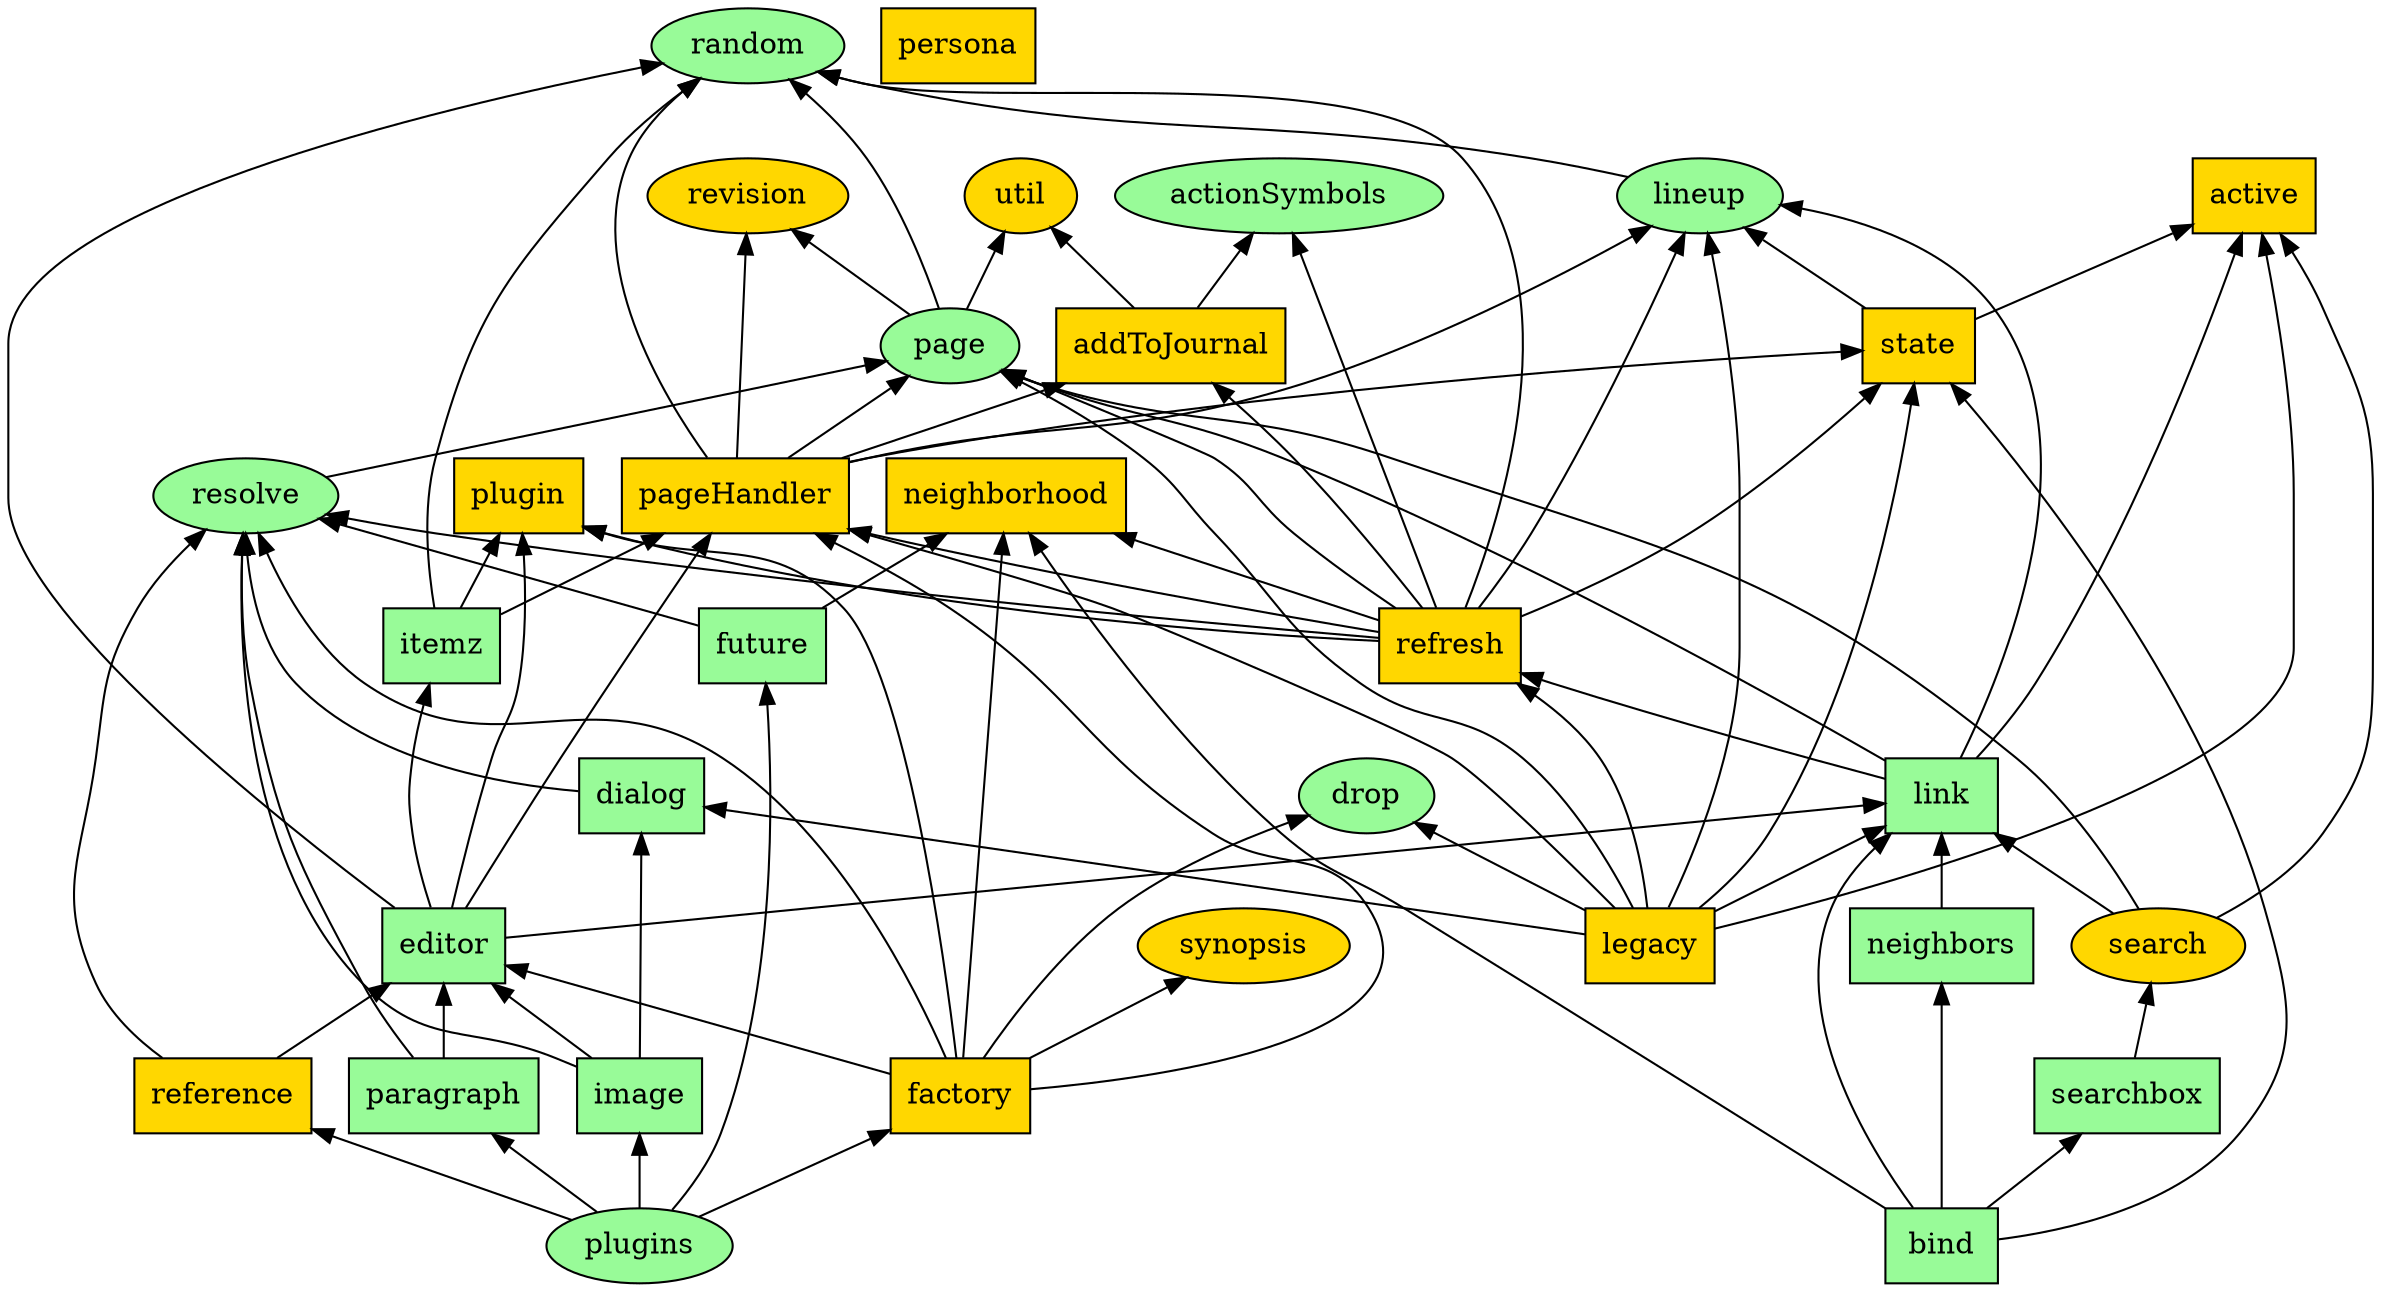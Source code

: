 digraph { node [style=filled];

actionSymbols [fillcolor=paleGreen];

active [fillcolor=gold];
active [shape=box];

addToJournal [fillcolor=gold];
util -> addToJournal [dir=back];
actionSymbols -> addToJournal [dir=back];
addToJournal [shape=box];

bind [fillcolor=paleGreen];
neighborhood -> bind [dir=back];
neighbors -> bind [dir=back];
searchbox -> bind [dir=back];
state -> bind [dir=back];
link -> bind [dir=back];
bind [shape=box];

dialog [fillcolor=paleGreen];
resolve -> dialog [dir=back];
dialog [shape=box];

drop [fillcolor=paleGreen];

editor [fillcolor=paleGreen];
plugin -> editor [dir=back];
itemz -> editor [dir=back];
pageHandler -> editor [dir=back];
link -> editor [dir=back];
random -> editor [dir=back];
editor [shape=box];

factory [fillcolor=gold];
neighborhood -> factory [dir=back];
plugin -> factory [dir=back];
resolve -> factory [dir=back];
pageHandler -> factory [dir=back];
editor -> factory [dir=back];
synopsis -> factory [dir=back];
drop -> factory [dir=back];
factory [shape=box];

future [fillcolor=paleGreen];
resolve -> future [dir=back];
neighborhood -> future [dir=back];
future [shape=box];

image [fillcolor=paleGreen];
dialog -> image [dir=back];
editor -> image [dir=back];
resolve -> image [dir=back];
image [shape=box];

itemz [fillcolor=paleGreen];
pageHandler -> itemz [dir=back];
plugin -> itemz [dir=back];
random -> itemz [dir=back];
itemz [shape=box];

legacy [fillcolor=gold];
pageHandler -> legacy [dir=back];
state -> legacy [dir=back];
active -> legacy [dir=back];
refresh -> legacy [dir=back];
lineup -> legacy [dir=back];
drop -> legacy [dir=back];
dialog -> legacy [dir=back];
link -> legacy [dir=back];
page -> legacy [dir=back];
legacy [shape=box];

lineup [fillcolor=paleGreen];
random -> lineup [dir=back];

link [fillcolor=paleGreen];
lineup -> link [dir=back];
active -> link [dir=back];
refresh -> link [dir=back];
page -> link [dir=back];
link [shape=box];

neighborhood [fillcolor=gold];
neighborhood [shape=box];

neighbors [fillcolor=paleGreen];
link -> neighbors [dir=back];
neighbors [shape=box];

page [fillcolor=paleGreen];
util -> page [dir=back];
random -> page [dir=back];
revision -> page [dir=back];

pageHandler [fillcolor=gold];
state -> pageHandler [dir=back];
revision -> pageHandler [dir=back];
addToJournal -> pageHandler [dir=back];
page -> pageHandler [dir=back];
random -> pageHandler [dir=back];
lineup -> pageHandler [dir=back];
pageHandler [shape=box];

paragraph [fillcolor=paleGreen];
editor -> paragraph [dir=back];
resolve -> paragraph [dir=back];
paragraph [shape=box];

persona [fillcolor=gold];
persona [shape=box];

plugin [fillcolor=gold];
plugin [shape=box];

plugins [fillcolor=paleGreen];
reference -> plugins [dir=back];
factory -> plugins [dir=back];
paragraph -> plugins [dir=back];
image -> plugins [dir=back];
future -> plugins [dir=back];

random [fillcolor=paleGreen];

reference [fillcolor=gold];
editor -> reference [dir=back];
resolve -> reference [dir=back];
reference [shape=box];

refresh [fillcolor=gold];
pageHandler -> refresh [dir=back];
plugin -> refresh [dir=back];
state -> refresh [dir=back];
neighborhood -> refresh [dir=back];
addToJournal -> refresh [dir=back];
actionSymbols -> refresh [dir=back];
lineup -> refresh [dir=back];
resolve -> refresh [dir=back];
random -> refresh [dir=back];
page -> refresh [dir=back];
refresh [shape=box];

resolve [fillcolor=paleGreen];
page -> resolve [dir=back];

revision [fillcolor=gold];

search [fillcolor=gold];
link -> search [dir=back];
active -> search [dir=back];
page -> search [dir=back];

searchbox [fillcolor=paleGreen];
search -> searchbox [dir=back];
searchbox [shape=box];

state [fillcolor=gold];
active -> state [dir=back];
lineup -> state [dir=back];
state [shape=box];

synopsis [fillcolor=gold];

util [fillcolor=gold];
}
